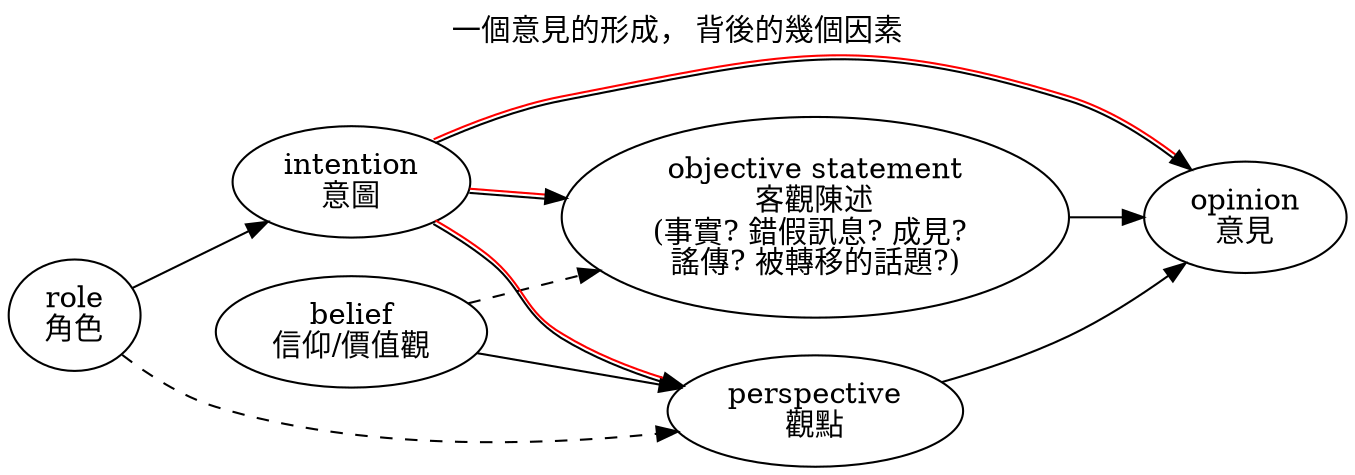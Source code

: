 // dot -Tsvg graphic-workflow.dot -o graphic-workflow.svg
digraph "一個意見的形成， 背後的幾個因素" {

    label = "一個意見的形成， 背後的幾個因素";
    labelloc = "t";
    rankdir = "LR";
    overlap = scale;
    compound = true;

    belief [ label="belief\n信仰/價值觀" ];
    role [ label="role\n角色" ];
    perspective [ label="perspective\n觀點" ];
    opinion [ label="opinion\n意見" ];
    intention [ label="intention\n意圖" ];
    obj_statement [ label="objective statement\n客觀陳述\n(事實? 錯假訊息? 成見? \n謠傳? 被轉移的話題?)" ];

    belief -> perspective;
    belief -> obj_statement [ style="dashed" ];
    intention -> perspective [ color="black:red" ];
    role -> intention;
    { perspective obj_statement } -> opinion;
    role -> perspective [ style="dashed" ];
    intention -> opinion [ color="black:red" ];
    intention -> obj_statement [ color="black:red" ];
}


